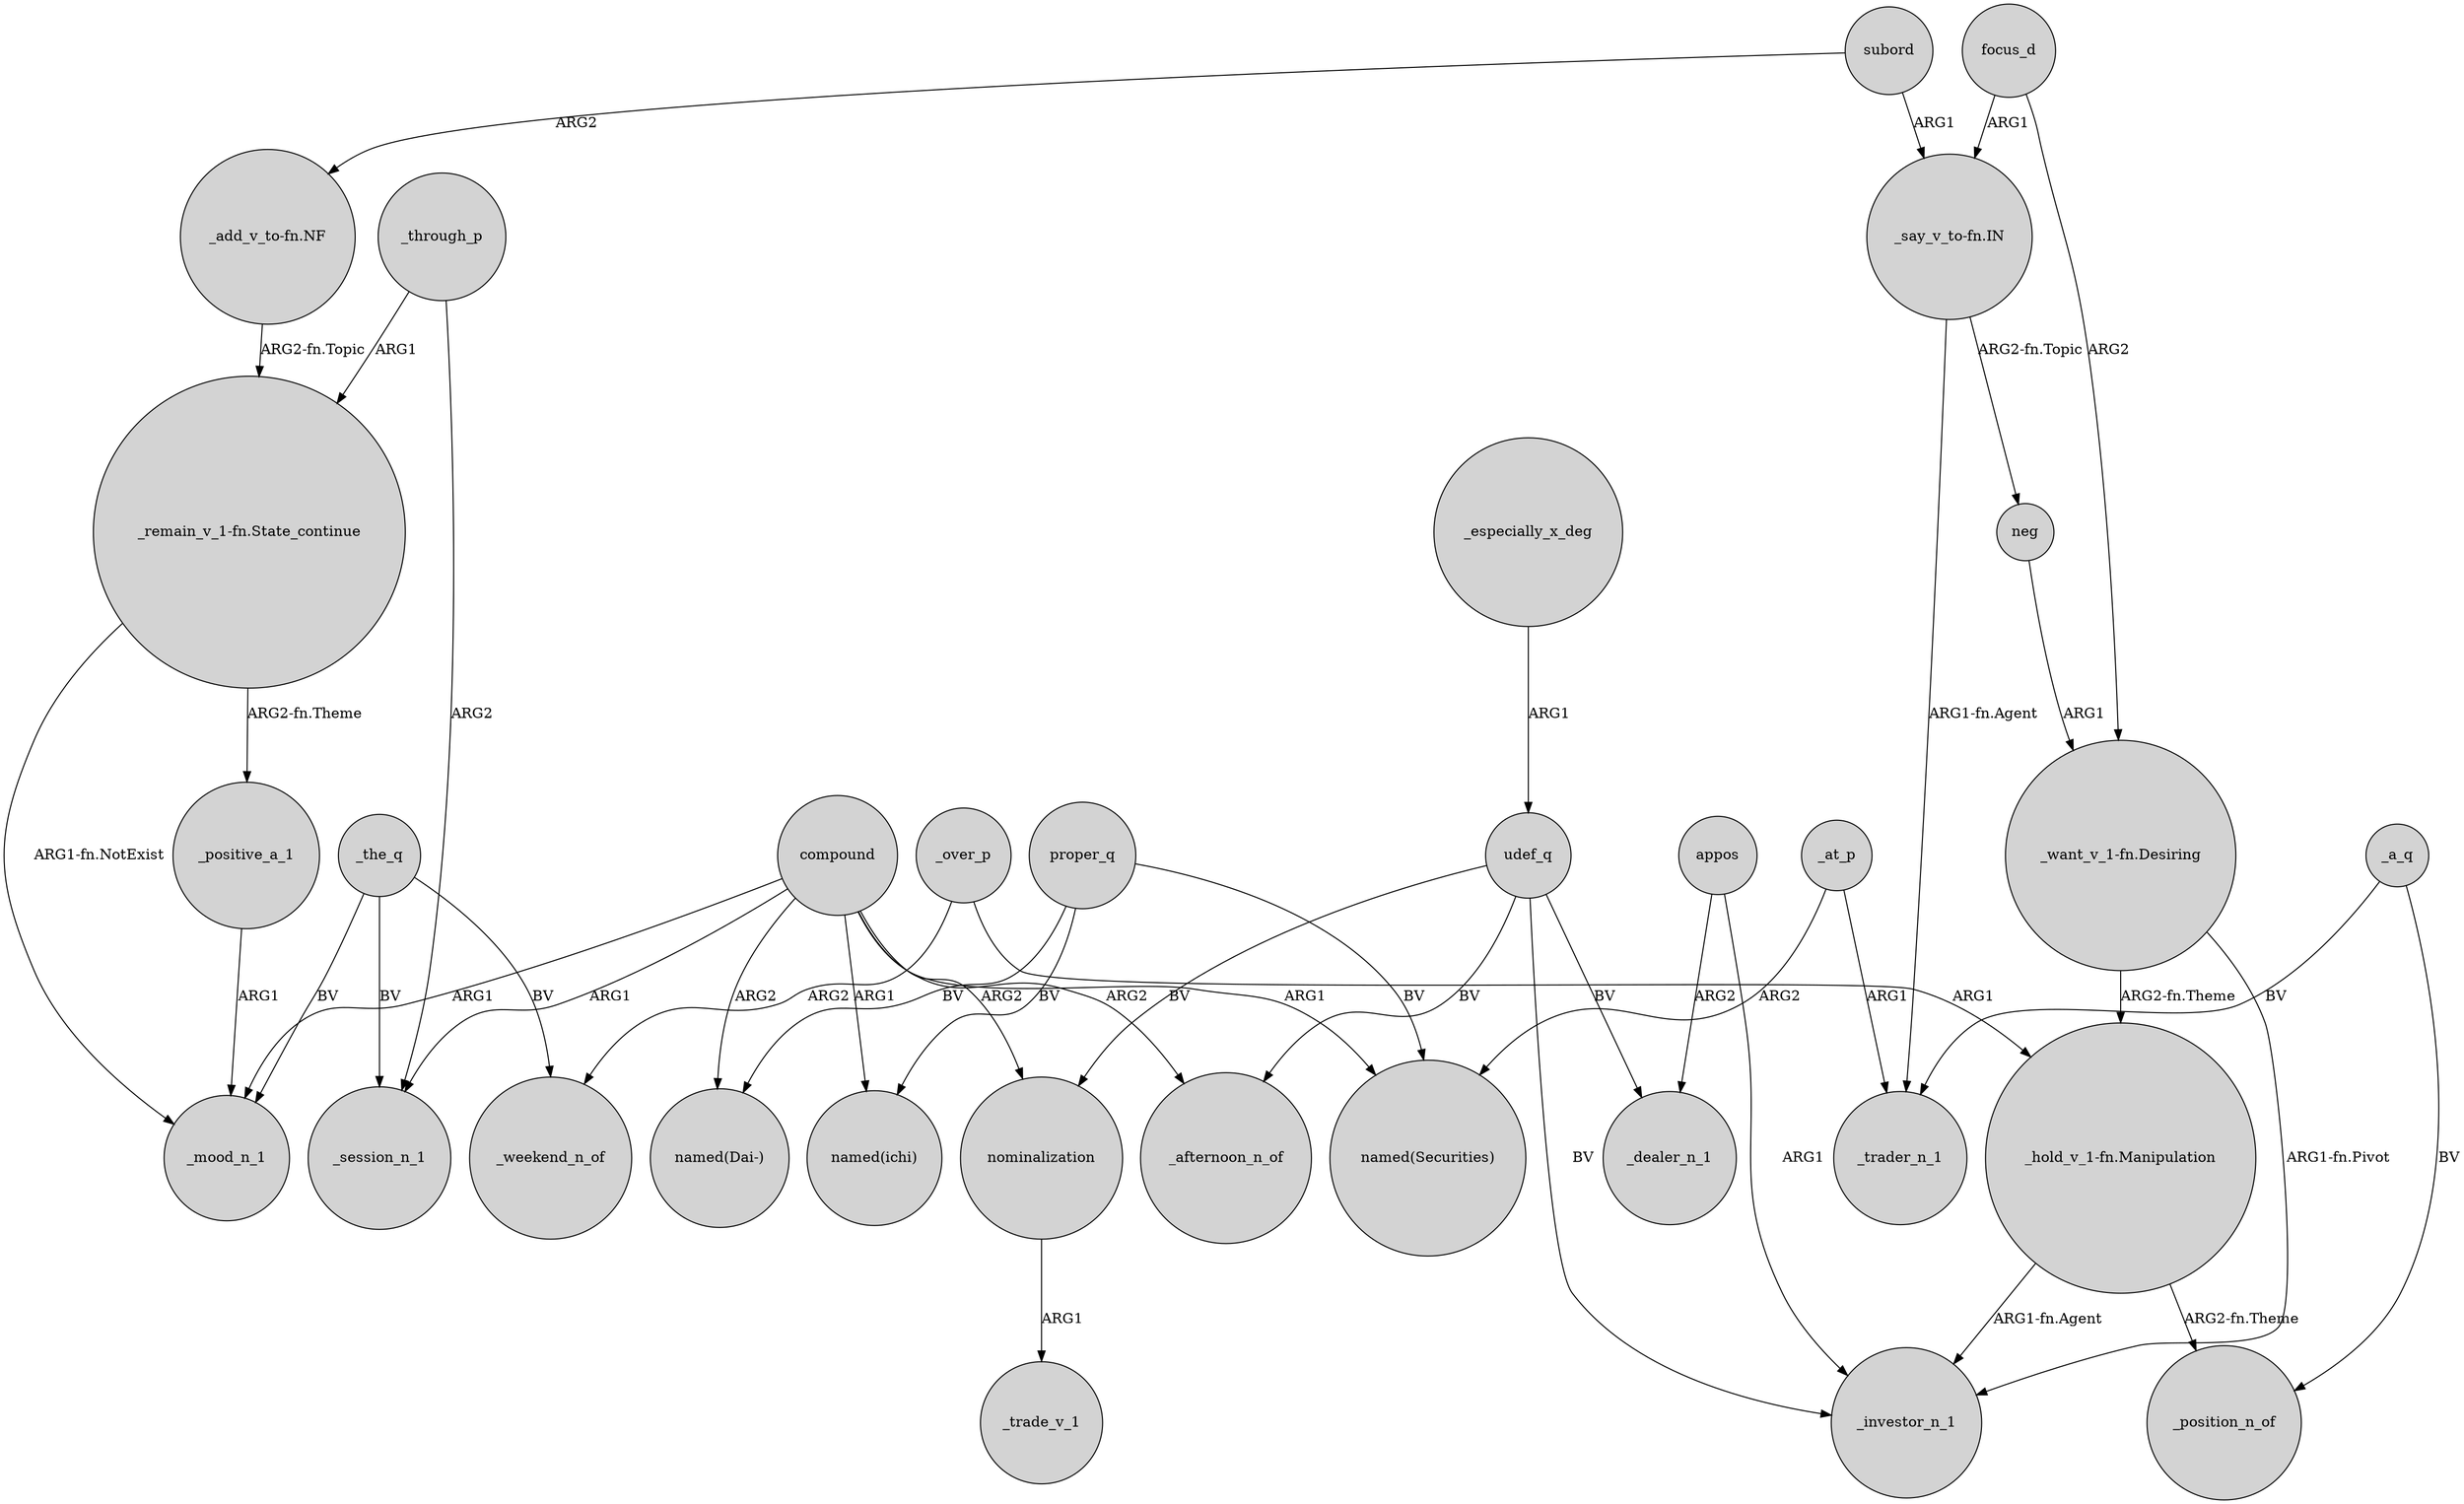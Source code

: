 digraph {
	node [shape=circle style=filled]
	subord -> "_add_v_to-fn.NF" [label=ARG2]
	proper_q -> "named(ichi)" [label=BV]
	udef_q -> _afternoon_n_of [label=BV]
	appos -> _investor_n_1 [label=ARG1]
	"_add_v_to-fn.NF" -> "_remain_v_1-fn.State_continue" [label="ARG2-fn.Topic"]
	_at_p -> "named(Securities)" [label=ARG2]
	_the_q -> _session_n_1 [label=BV]
	udef_q -> _investor_n_1 [label=BV]
	_over_p -> "_hold_v_1-fn.Manipulation" [label=ARG1]
	_through_p -> "_remain_v_1-fn.State_continue" [label=ARG1]
	_at_p -> _trader_n_1 [label=ARG1]
	subord -> "_say_v_to-fn.IN" [label=ARG1]
	appos -> _dealer_n_1 [label=ARG2]
	compound -> nominalization [label=ARG2]
	nominalization -> _trade_v_1 [label=ARG1]
	compound -> _mood_n_1 [label=ARG1]
	compound -> "named(ichi)" [label=ARG1]
	compound -> "named(Dai-)" [label=ARG2]
	compound -> _afternoon_n_of [label=ARG2]
	focus_d -> "_want_v_1-fn.Desiring" [label=ARG2]
	_a_q -> _position_n_of [label=BV]
	"_hold_v_1-fn.Manipulation" -> _investor_n_1 [label="ARG1-fn.Agent"]
	_positive_a_1 -> _mood_n_1 [label=ARG1]
	"_remain_v_1-fn.State_continue" -> _positive_a_1 [label="ARG2-fn.Theme"]
	compound -> _session_n_1 [label=ARG1]
	"_hold_v_1-fn.Manipulation" -> _position_n_of [label="ARG2-fn.Theme"]
	"_remain_v_1-fn.State_continue" -> _mood_n_1 [label="ARG1-fn.NotExist"]
	_especially_x_deg -> udef_q [label=ARG1]
	_a_q -> _trader_n_1 [label=BV]
	_the_q -> _mood_n_1 [label=BV]
	_the_q -> _weekend_n_of [label=BV]
	proper_q -> "named(Securities)" [label=BV]
	udef_q -> nominalization [label=BV]
	"_want_v_1-fn.Desiring" -> "_hold_v_1-fn.Manipulation" [label="ARG2-fn.Theme"]
	proper_q -> "named(Dai-)" [label=BV]
	"_say_v_to-fn.IN" -> neg [label="ARG2-fn.Topic"]
	udef_q -> _dealer_n_1 [label=BV]
	_over_p -> _weekend_n_of [label=ARG2]
	neg -> "_want_v_1-fn.Desiring" [label=ARG1]
	_through_p -> _session_n_1 [label=ARG2]
	compound -> "named(Securities)" [label=ARG1]
	"_want_v_1-fn.Desiring" -> _investor_n_1 [label="ARG1-fn.Pivot"]
	focus_d -> "_say_v_to-fn.IN" [label=ARG1]
	"_say_v_to-fn.IN" -> _trader_n_1 [label="ARG1-fn.Agent"]
}
